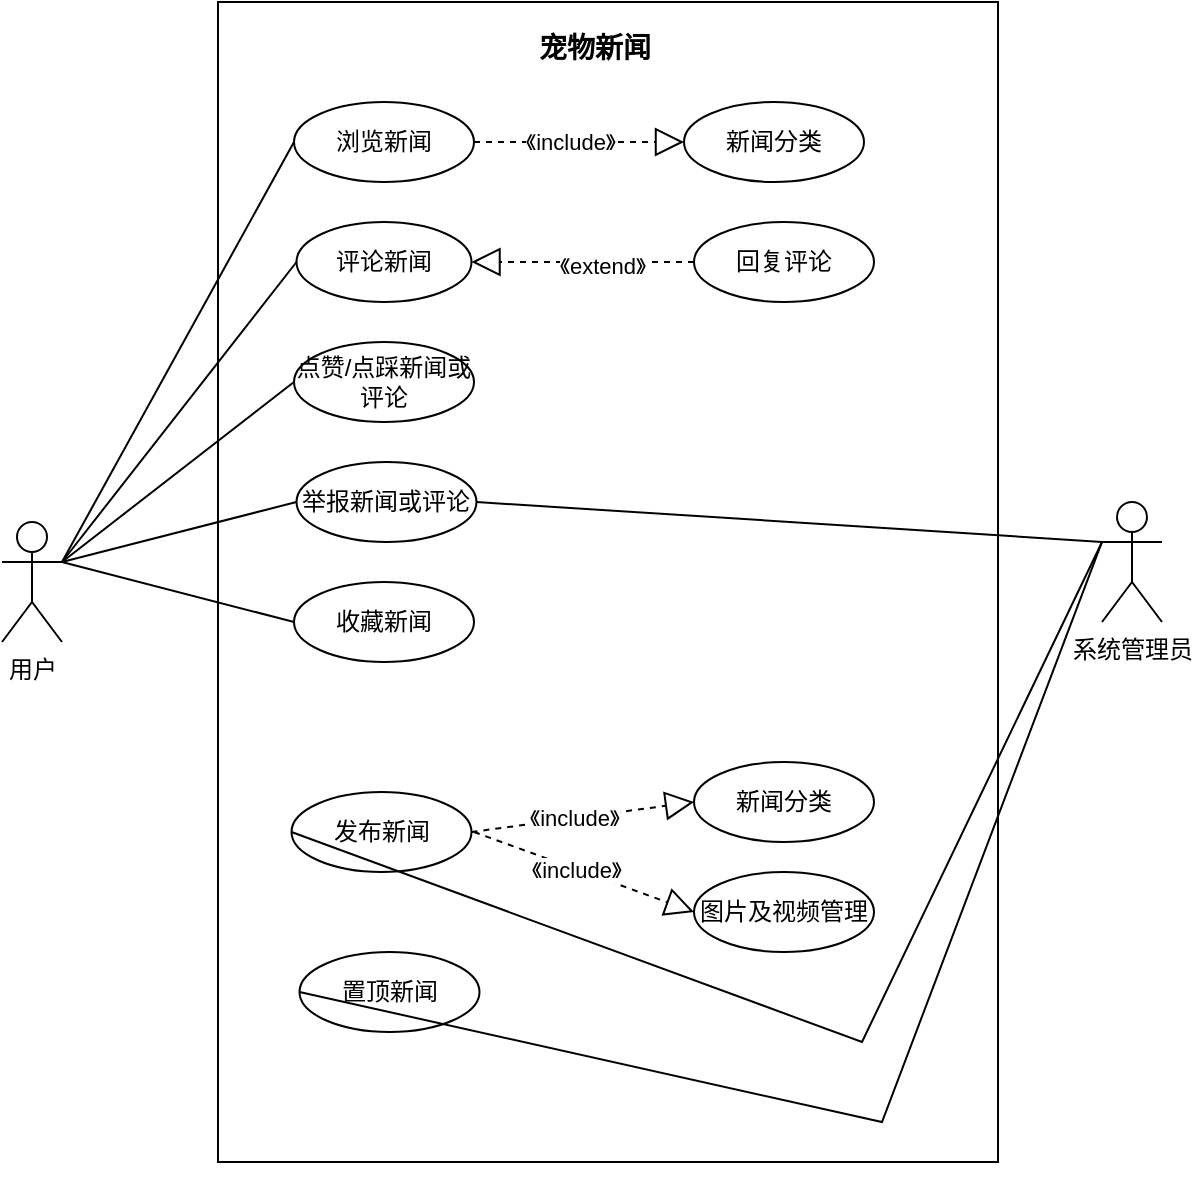 <mxfile version="24.7.5">
  <diagram name="第 1 页" id="QH694kqTPZmv5zhzMXJK">
    <mxGraphModel dx="1204" dy="940" grid="1" gridSize="10" guides="1" tooltips="1" connect="1" arrows="1" fold="1" page="1" pageScale="1" pageWidth="827" pageHeight="1169" math="0" shadow="0">
      <root>
        <mxCell id="0" />
        <mxCell id="1" parent="0" />
        <mxCell id="SdMJ1yGRml973B7oLKnL-101" value="" style="rounded=0;whiteSpace=wrap;html=1;" vertex="1" parent="1">
          <mxGeometry x="168" y="100" width="390" height="580" as="geometry" />
        </mxCell>
        <mxCell id="SdMJ1yGRml973B7oLKnL-2" value="用户" style="shape=umlActor;verticalLabelPosition=bottom;verticalAlign=top;html=1;outlineConnect=0;" vertex="1" parent="1">
          <mxGeometry x="60" y="360" width="30" height="60" as="geometry" />
        </mxCell>
        <mxCell id="SdMJ1yGRml973B7oLKnL-3" value="系统管理员" style="shape=umlActor;verticalLabelPosition=bottom;verticalAlign=top;html=1;outlineConnect=0;" vertex="1" parent="1">
          <mxGeometry x="610" y="350" width="30" height="60" as="geometry" />
        </mxCell>
        <mxCell id="SdMJ1yGRml973B7oLKnL-4" value="&lt;font style=&quot;font-size: 14px;&quot;&gt;宠物新闻&lt;/font&gt;" style="text;strokeColor=none;fillColor=none;html=1;fontSize=24;fontStyle=1;verticalAlign=middle;align=center;" vertex="1" parent="1">
          <mxGeometry x="306" y="100" width="100" height="40" as="geometry" />
        </mxCell>
        <mxCell id="SdMJ1yGRml973B7oLKnL-5" value="浏览新闻" style="ellipse;whiteSpace=wrap;html=1;" vertex="1" parent="1">
          <mxGeometry x="206" y="150" width="90" height="40" as="geometry" />
        </mxCell>
        <mxCell id="SdMJ1yGRml973B7oLKnL-6" value="评论新闻" style="ellipse;whiteSpace=wrap;html=1;" vertex="1" parent="1">
          <mxGeometry x="207.25" y="210" width="87.5" height="40" as="geometry" />
        </mxCell>
        <mxCell id="SdMJ1yGRml973B7oLKnL-7" value="点赞/点踩新闻或评论" style="ellipse;whiteSpace=wrap;html=1;" vertex="1" parent="1">
          <mxGeometry x="206" y="270" width="90" height="40" as="geometry" />
        </mxCell>
        <mxCell id="SdMJ1yGRml973B7oLKnL-8" value="举报新闻或评论" style="ellipse;whiteSpace=wrap;html=1;" vertex="1" parent="1">
          <mxGeometry x="207.25" y="330" width="90" height="40" as="geometry" />
        </mxCell>
        <mxCell id="SdMJ1yGRml973B7oLKnL-11" value="收藏新闻" style="ellipse;whiteSpace=wrap;html=1;" vertex="1" parent="1">
          <mxGeometry x="206" y="390" width="90" height="40" as="geometry" />
        </mxCell>
        <mxCell id="SdMJ1yGRml973B7oLKnL-14" value="发布新闻" style="ellipse;whiteSpace=wrap;html=1;" vertex="1" parent="1">
          <mxGeometry x="204.75" y="495" width="90" height="40" as="geometry" />
        </mxCell>
        <mxCell id="SdMJ1yGRml973B7oLKnL-15" value="新闻分类" style="ellipse;whiteSpace=wrap;html=1;" vertex="1" parent="1">
          <mxGeometry x="406" y="480" width="90" height="40" as="geometry" />
        </mxCell>
        <mxCell id="SdMJ1yGRml973B7oLKnL-16" value="图片及视频管理" style="ellipse;whiteSpace=wrap;html=1;" vertex="1" parent="1">
          <mxGeometry x="406" y="535" width="90" height="40" as="geometry" />
        </mxCell>
        <mxCell id="SdMJ1yGRml973B7oLKnL-31" value="" style="endArrow=block;dashed=1;endFill=0;endSize=12;html=1;rounded=0;entryX=0;entryY=0.5;entryDx=0;entryDy=0;exitX=1;exitY=0.5;exitDx=0;exitDy=0;exitPerimeter=0;" edge="1" parent="1" source="SdMJ1yGRml973B7oLKnL-14" target="SdMJ1yGRml973B7oLKnL-15">
          <mxGeometry width="160" relative="1" as="geometry">
            <mxPoint x="293.5" y="535" as="sourcePoint" />
            <mxPoint x="403.5" y="515" as="targetPoint" />
          </mxGeometry>
        </mxCell>
        <mxCell id="SdMJ1yGRml973B7oLKnL-32" value="《include》" style="edgeLabel;html=1;align=center;verticalAlign=middle;resizable=0;points=[];" vertex="1" connectable="0" parent="SdMJ1yGRml973B7oLKnL-31">
          <mxGeometry x="-0.083" relative="1" as="geometry">
            <mxPoint as="offset" />
          </mxGeometry>
        </mxCell>
        <mxCell id="SdMJ1yGRml973B7oLKnL-33" value="" style="endArrow=block;dashed=1;endFill=0;endSize=12;html=1;rounded=0;entryX=0;entryY=0.5;entryDx=0;entryDy=0;" edge="1" parent="1" target="SdMJ1yGRml973B7oLKnL-16">
          <mxGeometry width="160" relative="1" as="geometry">
            <mxPoint x="296" y="515" as="sourcePoint" />
            <mxPoint x="403.5" y="580" as="targetPoint" />
          </mxGeometry>
        </mxCell>
        <mxCell id="SdMJ1yGRml973B7oLKnL-34" value="《include》" style="edgeLabel;html=1;align=center;verticalAlign=middle;resizable=0;points=[];" vertex="1" connectable="0" parent="SdMJ1yGRml973B7oLKnL-33">
          <mxGeometry x="-0.083" relative="1" as="geometry">
            <mxPoint as="offset" />
          </mxGeometry>
        </mxCell>
        <mxCell id="SdMJ1yGRml973B7oLKnL-35" value="置顶新闻" style="ellipse;whiteSpace=wrap;html=1;" vertex="1" parent="1">
          <mxGeometry x="208.75" y="575" width="90" height="40" as="geometry" />
        </mxCell>
        <mxCell id="SdMJ1yGRml973B7oLKnL-77" value="" style="endArrow=none;html=1;rounded=0;exitX=1;exitY=0.333;exitDx=0;exitDy=0;exitPerimeter=0;entryX=0;entryY=0.5;entryDx=0;entryDy=0;" edge="1" parent="1" source="SdMJ1yGRml973B7oLKnL-2" target="SdMJ1yGRml973B7oLKnL-5">
          <mxGeometry width="50" height="50" relative="1" as="geometry">
            <mxPoint x="230" y="420" as="sourcePoint" />
            <mxPoint x="280" y="370" as="targetPoint" />
          </mxGeometry>
        </mxCell>
        <mxCell id="SdMJ1yGRml973B7oLKnL-78" value="" style="endArrow=none;html=1;rounded=0;entryX=0;entryY=0.5;entryDx=0;entryDy=0;" edge="1" parent="1" target="SdMJ1yGRml973B7oLKnL-6">
          <mxGeometry width="50" height="50" relative="1" as="geometry">
            <mxPoint x="90" y="380" as="sourcePoint" />
            <mxPoint x="220" y="90" as="targetPoint" />
          </mxGeometry>
        </mxCell>
        <mxCell id="SdMJ1yGRml973B7oLKnL-79" value="" style="endArrow=none;html=1;rounded=0;entryX=0;entryY=0.5;entryDx=0;entryDy=0;" edge="1" parent="1" target="SdMJ1yGRml973B7oLKnL-7">
          <mxGeometry width="50" height="50" relative="1" as="geometry">
            <mxPoint x="90" y="380" as="sourcePoint" />
            <mxPoint x="221" y="150" as="targetPoint" />
          </mxGeometry>
        </mxCell>
        <mxCell id="SdMJ1yGRml973B7oLKnL-80" value="" style="endArrow=none;html=1;rounded=0;entryX=0;entryY=0.5;entryDx=0;entryDy=0;exitX=1;exitY=0.333;exitDx=0;exitDy=0;exitPerimeter=0;" edge="1" parent="1" source="SdMJ1yGRml973B7oLKnL-2" target="SdMJ1yGRml973B7oLKnL-8">
          <mxGeometry width="50" height="50" relative="1" as="geometry">
            <mxPoint x="100" y="390" as="sourcePoint" />
            <mxPoint x="220" y="220" as="targetPoint" />
          </mxGeometry>
        </mxCell>
        <mxCell id="SdMJ1yGRml973B7oLKnL-81" value="" style="endArrow=none;html=1;rounded=0;entryX=0;entryY=0.5;entryDx=0;entryDy=0;exitX=1;exitY=0.333;exitDx=0;exitDy=0;exitPerimeter=0;" edge="1" parent="1" source="SdMJ1yGRml973B7oLKnL-2" target="SdMJ1yGRml973B7oLKnL-11">
          <mxGeometry width="50" height="50" relative="1" as="geometry">
            <mxPoint x="100" y="390" as="sourcePoint" />
            <mxPoint x="220" y="350" as="targetPoint" />
          </mxGeometry>
        </mxCell>
        <mxCell id="SdMJ1yGRml973B7oLKnL-91" value="新闻分类" style="ellipse;whiteSpace=wrap;html=1;" vertex="1" parent="1">
          <mxGeometry x="401" y="150" width="90" height="40" as="geometry" />
        </mxCell>
        <mxCell id="SdMJ1yGRml973B7oLKnL-92" value="" style="endArrow=block;dashed=1;endFill=0;endSize=12;html=1;rounded=0;entryX=0;entryY=0.5;entryDx=0;entryDy=0;exitX=1;exitY=0.5;exitDx=0;exitDy=0;" edge="1" parent="1" target="SdMJ1yGRml973B7oLKnL-91" source="SdMJ1yGRml973B7oLKnL-5">
          <mxGeometry width="160" relative="1" as="geometry">
            <mxPoint x="286" y="170.0" as="sourcePoint" />
            <mxPoint x="454" y="173.95" as="targetPoint" />
          </mxGeometry>
        </mxCell>
        <mxCell id="SdMJ1yGRml973B7oLKnL-93" value="《include》" style="edgeLabel;html=1;align=center;verticalAlign=middle;resizable=0;points=[];" vertex="1" connectable="0" parent="SdMJ1yGRml973B7oLKnL-92">
          <mxGeometry x="-0.083" relative="1" as="geometry">
            <mxPoint as="offset" />
          </mxGeometry>
        </mxCell>
        <mxCell id="SdMJ1yGRml973B7oLKnL-94" value="回复评论" style="ellipse;whiteSpace=wrap;html=1;" vertex="1" parent="1">
          <mxGeometry x="406" y="210" width="90" height="40" as="geometry" />
        </mxCell>
        <mxCell id="SdMJ1yGRml973B7oLKnL-95" value="" style="endArrow=block;dashed=1;endFill=0;endSize=12;html=1;rounded=0;entryX=1;entryY=0.5;entryDx=0;entryDy=0;exitX=0;exitY=0.5;exitDx=0;exitDy=0;" edge="1" parent="1" source="SdMJ1yGRml973B7oLKnL-94" target="SdMJ1yGRml973B7oLKnL-6">
          <mxGeometry width="160" relative="1" as="geometry">
            <mxPoint x="114" y="150" as="sourcePoint" />
            <mxPoint x="314" y="210" as="targetPoint" />
          </mxGeometry>
        </mxCell>
        <mxCell id="SdMJ1yGRml973B7oLKnL-96" value="《extend》" style="edgeLabel;html=1;align=center;verticalAlign=middle;resizable=0;points=[];" vertex="1" connectable="0" parent="SdMJ1yGRml973B7oLKnL-95">
          <mxGeometry x="-0.167" y="2" relative="1" as="geometry">
            <mxPoint as="offset" />
          </mxGeometry>
        </mxCell>
        <mxCell id="SdMJ1yGRml973B7oLKnL-98" value="" style="endArrow=none;html=1;rounded=0;entryX=0;entryY=0.333;entryDx=0;entryDy=0;exitX=0;exitY=0.5;exitDx=0;exitDy=0;entryPerimeter=0;" edge="1" parent="1" source="SdMJ1yGRml973B7oLKnL-14" target="SdMJ1yGRml973B7oLKnL-3">
          <mxGeometry width="50" height="50" relative="1" as="geometry">
            <mxPoint x="100" y="390" as="sourcePoint" />
            <mxPoint x="216" y="420" as="targetPoint" />
            <Array as="points">
              <mxPoint x="490" y="620" />
            </Array>
          </mxGeometry>
        </mxCell>
        <mxCell id="SdMJ1yGRml973B7oLKnL-99" value="" style="endArrow=none;html=1;rounded=0;entryX=0;entryY=0.333;entryDx=0;entryDy=0;exitX=0;exitY=0.5;exitDx=0;exitDy=0;entryPerimeter=0;" edge="1" parent="1" source="SdMJ1yGRml973B7oLKnL-35" target="SdMJ1yGRml973B7oLKnL-3">
          <mxGeometry width="50" height="50" relative="1" as="geometry">
            <mxPoint x="100" y="390" as="sourcePoint" />
            <mxPoint x="216" y="420" as="targetPoint" />
            <Array as="points">
              <mxPoint x="500" y="660" />
            </Array>
          </mxGeometry>
        </mxCell>
        <mxCell id="SdMJ1yGRml973B7oLKnL-103" value="" style="endArrow=none;html=1;rounded=0;entryX=1;entryY=0.5;entryDx=0;entryDy=0;exitX=0;exitY=0.333;exitDx=0;exitDy=0;exitPerimeter=0;" edge="1" parent="1" source="SdMJ1yGRml973B7oLKnL-3" target="SdMJ1yGRml973B7oLKnL-8">
          <mxGeometry width="50" height="50" relative="1" as="geometry">
            <mxPoint x="100" y="390" as="sourcePoint" />
            <mxPoint x="217" y="360" as="targetPoint" />
          </mxGeometry>
        </mxCell>
        <mxCell id="SdMJ1yGRml973B7oLKnL-104" style="edgeStyle=orthogonalEdgeStyle;rounded=0;orthogonalLoop=1;jettySize=auto;html=1;exitX=0.5;exitY=1;exitDx=0;exitDy=0;" edge="1" parent="1" source="SdMJ1yGRml973B7oLKnL-101" target="SdMJ1yGRml973B7oLKnL-101">
          <mxGeometry relative="1" as="geometry" />
        </mxCell>
      </root>
    </mxGraphModel>
  </diagram>
</mxfile>
